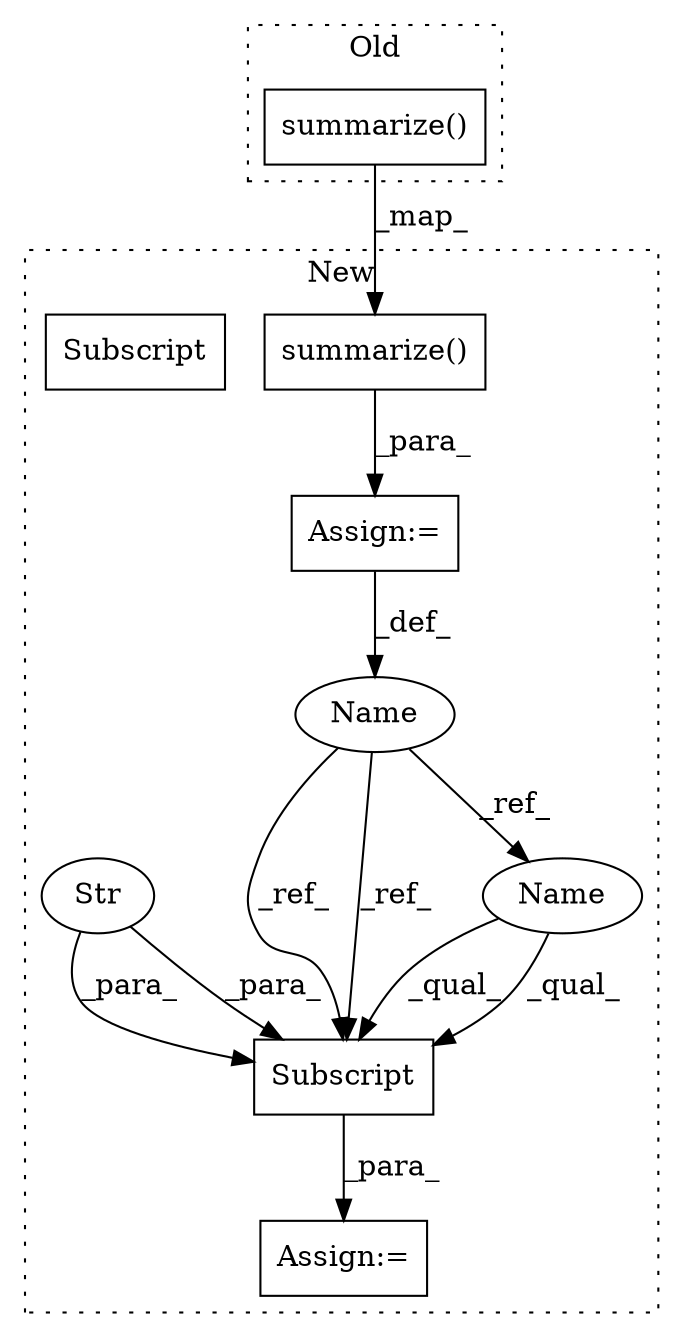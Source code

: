 digraph G {
subgraph cluster0 {
1 [label="summarize()" a="75" s="6916" l="26" shape="box"];
label = "Old";
style="dotted";
}
subgraph cluster1 {
2 [label="summarize()" a="75" s="6929" l="26" shape="box"];
3 [label="Assign:=" a="68" s="7002" l="3" shape="box"];
4 [label="Name" a="87" s="6916" l="10" shape="ellipse"];
5 [label="Subscript" a="63" s="7005,0" l="18,0" shape="box"];
6 [label="Str" a="66" s="7016" l="6" shape="ellipse"];
7 [label="Assign:=" a="68" s="6926" l="3" shape="box"];
8 [label="Subscript" a="63" s="7005,0" l="18,0" shape="box"];
9 [label="Name" a="87" s="7005" l="10" shape="ellipse"];
label = "New";
style="dotted";
}
1 -> 2 [label="_map_"];
2 -> 7 [label="_para_"];
4 -> 9 [label="_ref_"];
4 -> 8 [label="_ref_"];
4 -> 8 [label="_ref_"];
6 -> 8 [label="_para_"];
6 -> 8 [label="_para_"];
7 -> 4 [label="_def_"];
8 -> 3 [label="_para_"];
9 -> 8 [label="_qual_"];
9 -> 8 [label="_qual_"];
}